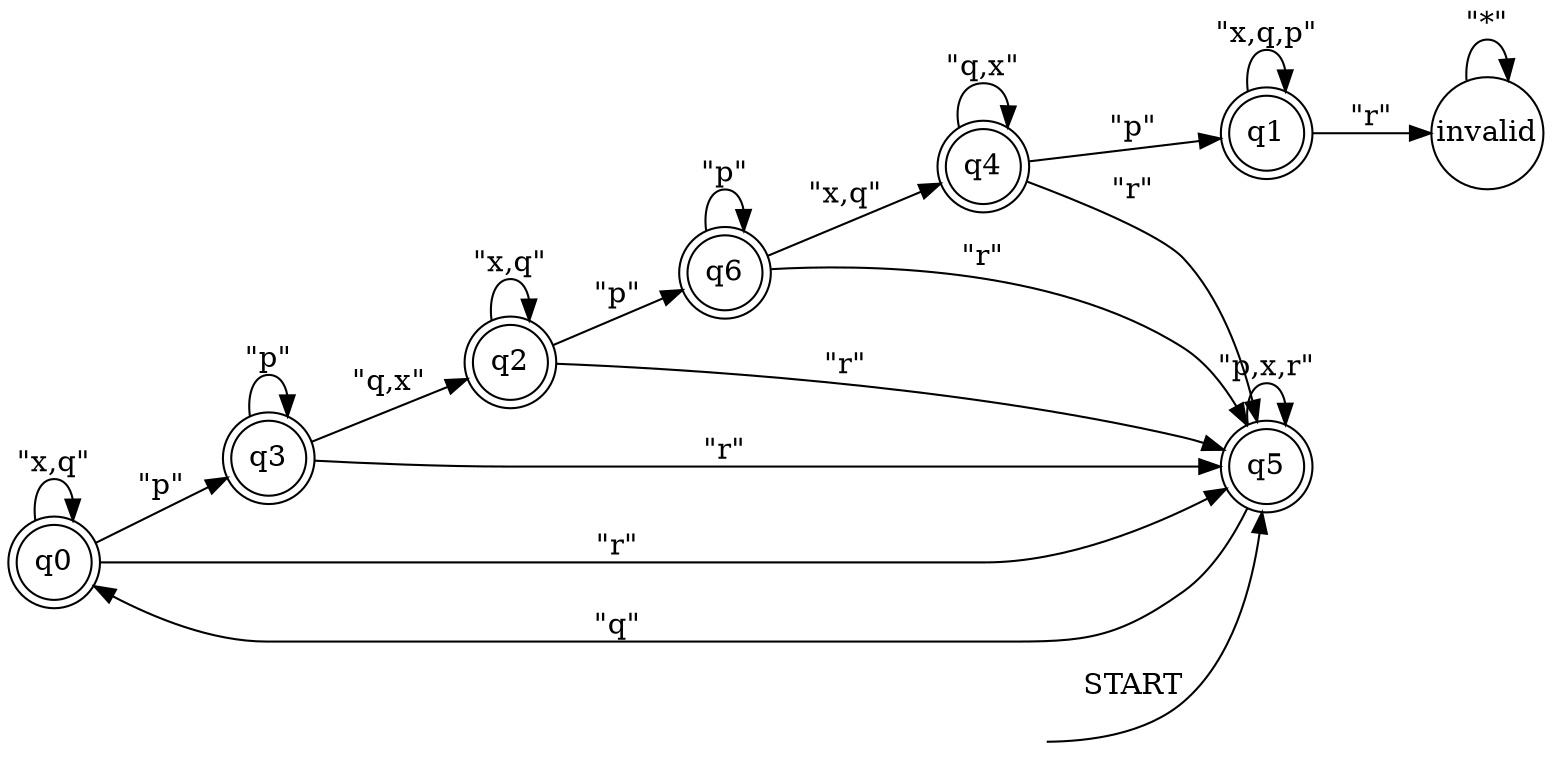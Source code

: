 # ----------------------------------- 
#Title:   G(!q || G!r || ((!p && !r) U ((p && !r) U ((!p && !r) U ((p && !r) U (!p U r))))))
#From:  patterns.projects.cs.ksu.edu/documentation/patterns/ltl.shtml 
# alphabet : [x, q, r, p]
# ----------------------------------- 
 
 
digraph G {
  rankdir=LR;
  q0 [shape=doublecircle, margin=0];
  q1 [shape=doublecircle, margin=0];
  q2 [shape=doublecircle, margin=0];
  q3 [shape=doublecircle, margin=0];
  q4 [shape=doublecircle, margin=0];
  q5 [shape=doublecircle, margin=0];
  q6 [shape=doublecircle, margin=0];
  start0 [shape=none, style=invis];
  start0 -> q5 [label="START"];
  q1 -> q1  [label="\"x,q,p\""];
  q5 -> q0  [label="\"q\""];
  q0 -> q3  [label="\"p\""];
  q4 -> q5  [label="\"r\""];
  q2 -> q5  [label="\"r\""];
  q6 -> q5  [label="\"r\""];
  q4 -> q1  [label="\"p\""];
  q6 -> q6  [label="\"p\""];
  q3 -> q2  [label="\"q,x\""];
  q5 -> q5  [label="\"p,x,r\""];
  q2 -> q6  [label="\"p\""];
  q4 -> q4  [label="\"q,x\""];
  q2 -> q2  [label="\"x,q\""];
  q0 -> q5  [label="\"r\""];
  q6 -> q4  [label="\"x,q\""];
  q0 -> q0  [label="\"x,q\""];
  q3 -> q3  [label="\"p\""];
  q3 -> q5  [label="\"r\""];
  invalid -> invalid  [label="\"*\""];
  q1 -> invalid  [label="\"r\""];
  invalid [shape=circle, margin=0];
}
